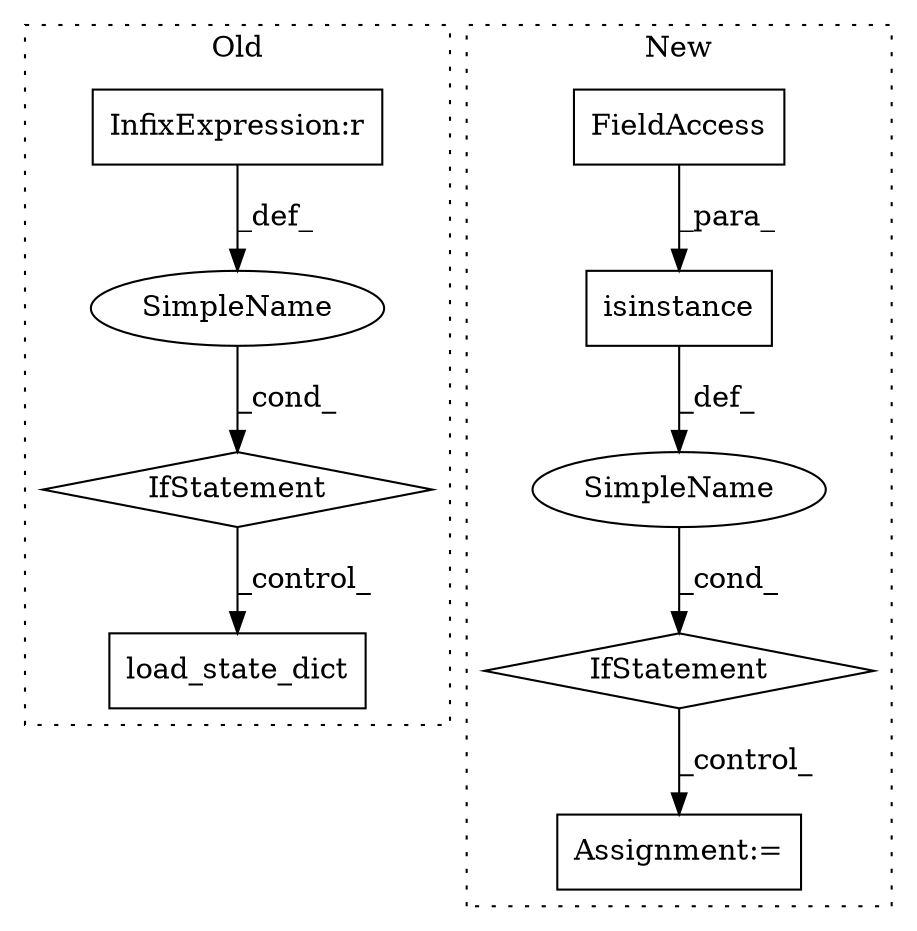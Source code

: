 digraph G {
subgraph cluster0 {
1 [label="load_state_dict" a="32" s="9231,9305" l="16,1" shape="box"];
5 [label="IfStatement" a="25" s="9097,9118" l="4,2" shape="diamond"];
6 [label="SimpleName" a="42" s="" l="" shape="ellipse"];
7 [label="InfixExpression:r" a="27" s="9110" l="4" shape="box"];
label = "Old";
style="dotted";
}
subgraph cluster1 {
2 [label="IfStatement" a="25" s="9419,9449" l="4,2" shape="diamond"];
3 [label="Assignment:=" a="7" s="9461,9575" l="81,2" shape="box"];
4 [label="SimpleName" a="42" s="" l="" shape="ellipse"];
8 [label="isinstance" a="32" s="9423,9448" l="11,1" shape="box"];
9 [label="FieldAccess" a="22" s="9444" l="4" shape="box"];
label = "New";
style="dotted";
}
2 -> 3 [label="_control_"];
4 -> 2 [label="_cond_"];
5 -> 1 [label="_control_"];
6 -> 5 [label="_cond_"];
7 -> 6 [label="_def_"];
8 -> 4 [label="_def_"];
9 -> 8 [label="_para_"];
}